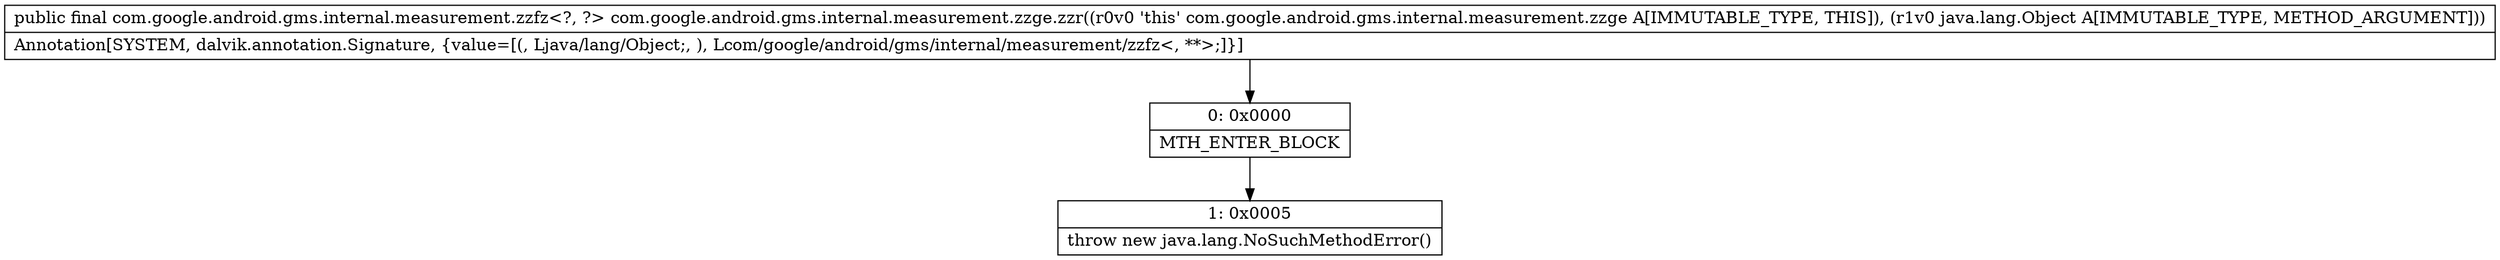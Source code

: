 digraph "CFG forcom.google.android.gms.internal.measurement.zzge.zzr(Ljava\/lang\/Object;)Lcom\/google\/android\/gms\/internal\/measurement\/zzfz;" {
Node_0 [shape=record,label="{0\:\ 0x0000|MTH_ENTER_BLOCK\l}"];
Node_1 [shape=record,label="{1\:\ 0x0005|throw new java.lang.NoSuchMethodError()\l}"];
MethodNode[shape=record,label="{public final com.google.android.gms.internal.measurement.zzfz\<?, ?\> com.google.android.gms.internal.measurement.zzge.zzr((r0v0 'this' com.google.android.gms.internal.measurement.zzge A[IMMUTABLE_TYPE, THIS]), (r1v0 java.lang.Object A[IMMUTABLE_TYPE, METHOD_ARGUMENT]))  | Annotation[SYSTEM, dalvik.annotation.Signature, \{value=[(, Ljava\/lang\/Object;, ), Lcom\/google\/android\/gms\/internal\/measurement\/zzfz\<, **\>;]\}]\l}"];
MethodNode -> Node_0;
Node_0 -> Node_1;
}

